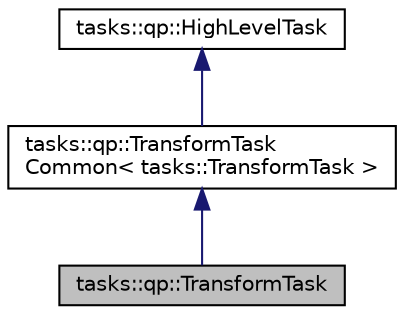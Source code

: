 digraph "tasks::qp::TransformTask"
{
  edge [fontname="Helvetica",fontsize="10",labelfontname="Helvetica",labelfontsize="10"];
  node [fontname="Helvetica",fontsize="10",shape=record];
  Node0 [label="tasks::qp::TransformTask",height=0.2,width=0.4,color="black", fillcolor="grey75", style="filled", fontcolor="black"];
  Node1 -> Node0 [dir="back",color="midnightblue",fontsize="10",style="solid",fontname="Helvetica"];
  Node1 [label="tasks::qp::TransformTask\lCommon\< tasks::TransformTask \>",height=0.2,width=0.4,color="black", fillcolor="white", style="filled",URL="$classtasks_1_1qp_1_1TransformTaskCommon.html"];
  Node2 -> Node1 [dir="back",color="midnightblue",fontsize="10",style="solid",fontname="Helvetica"];
  Node2 [label="tasks::qp::HighLevelTask",height=0.2,width=0.4,color="black", fillcolor="white", style="filled",URL="$classtasks_1_1qp_1_1HighLevelTask.html"];
}
